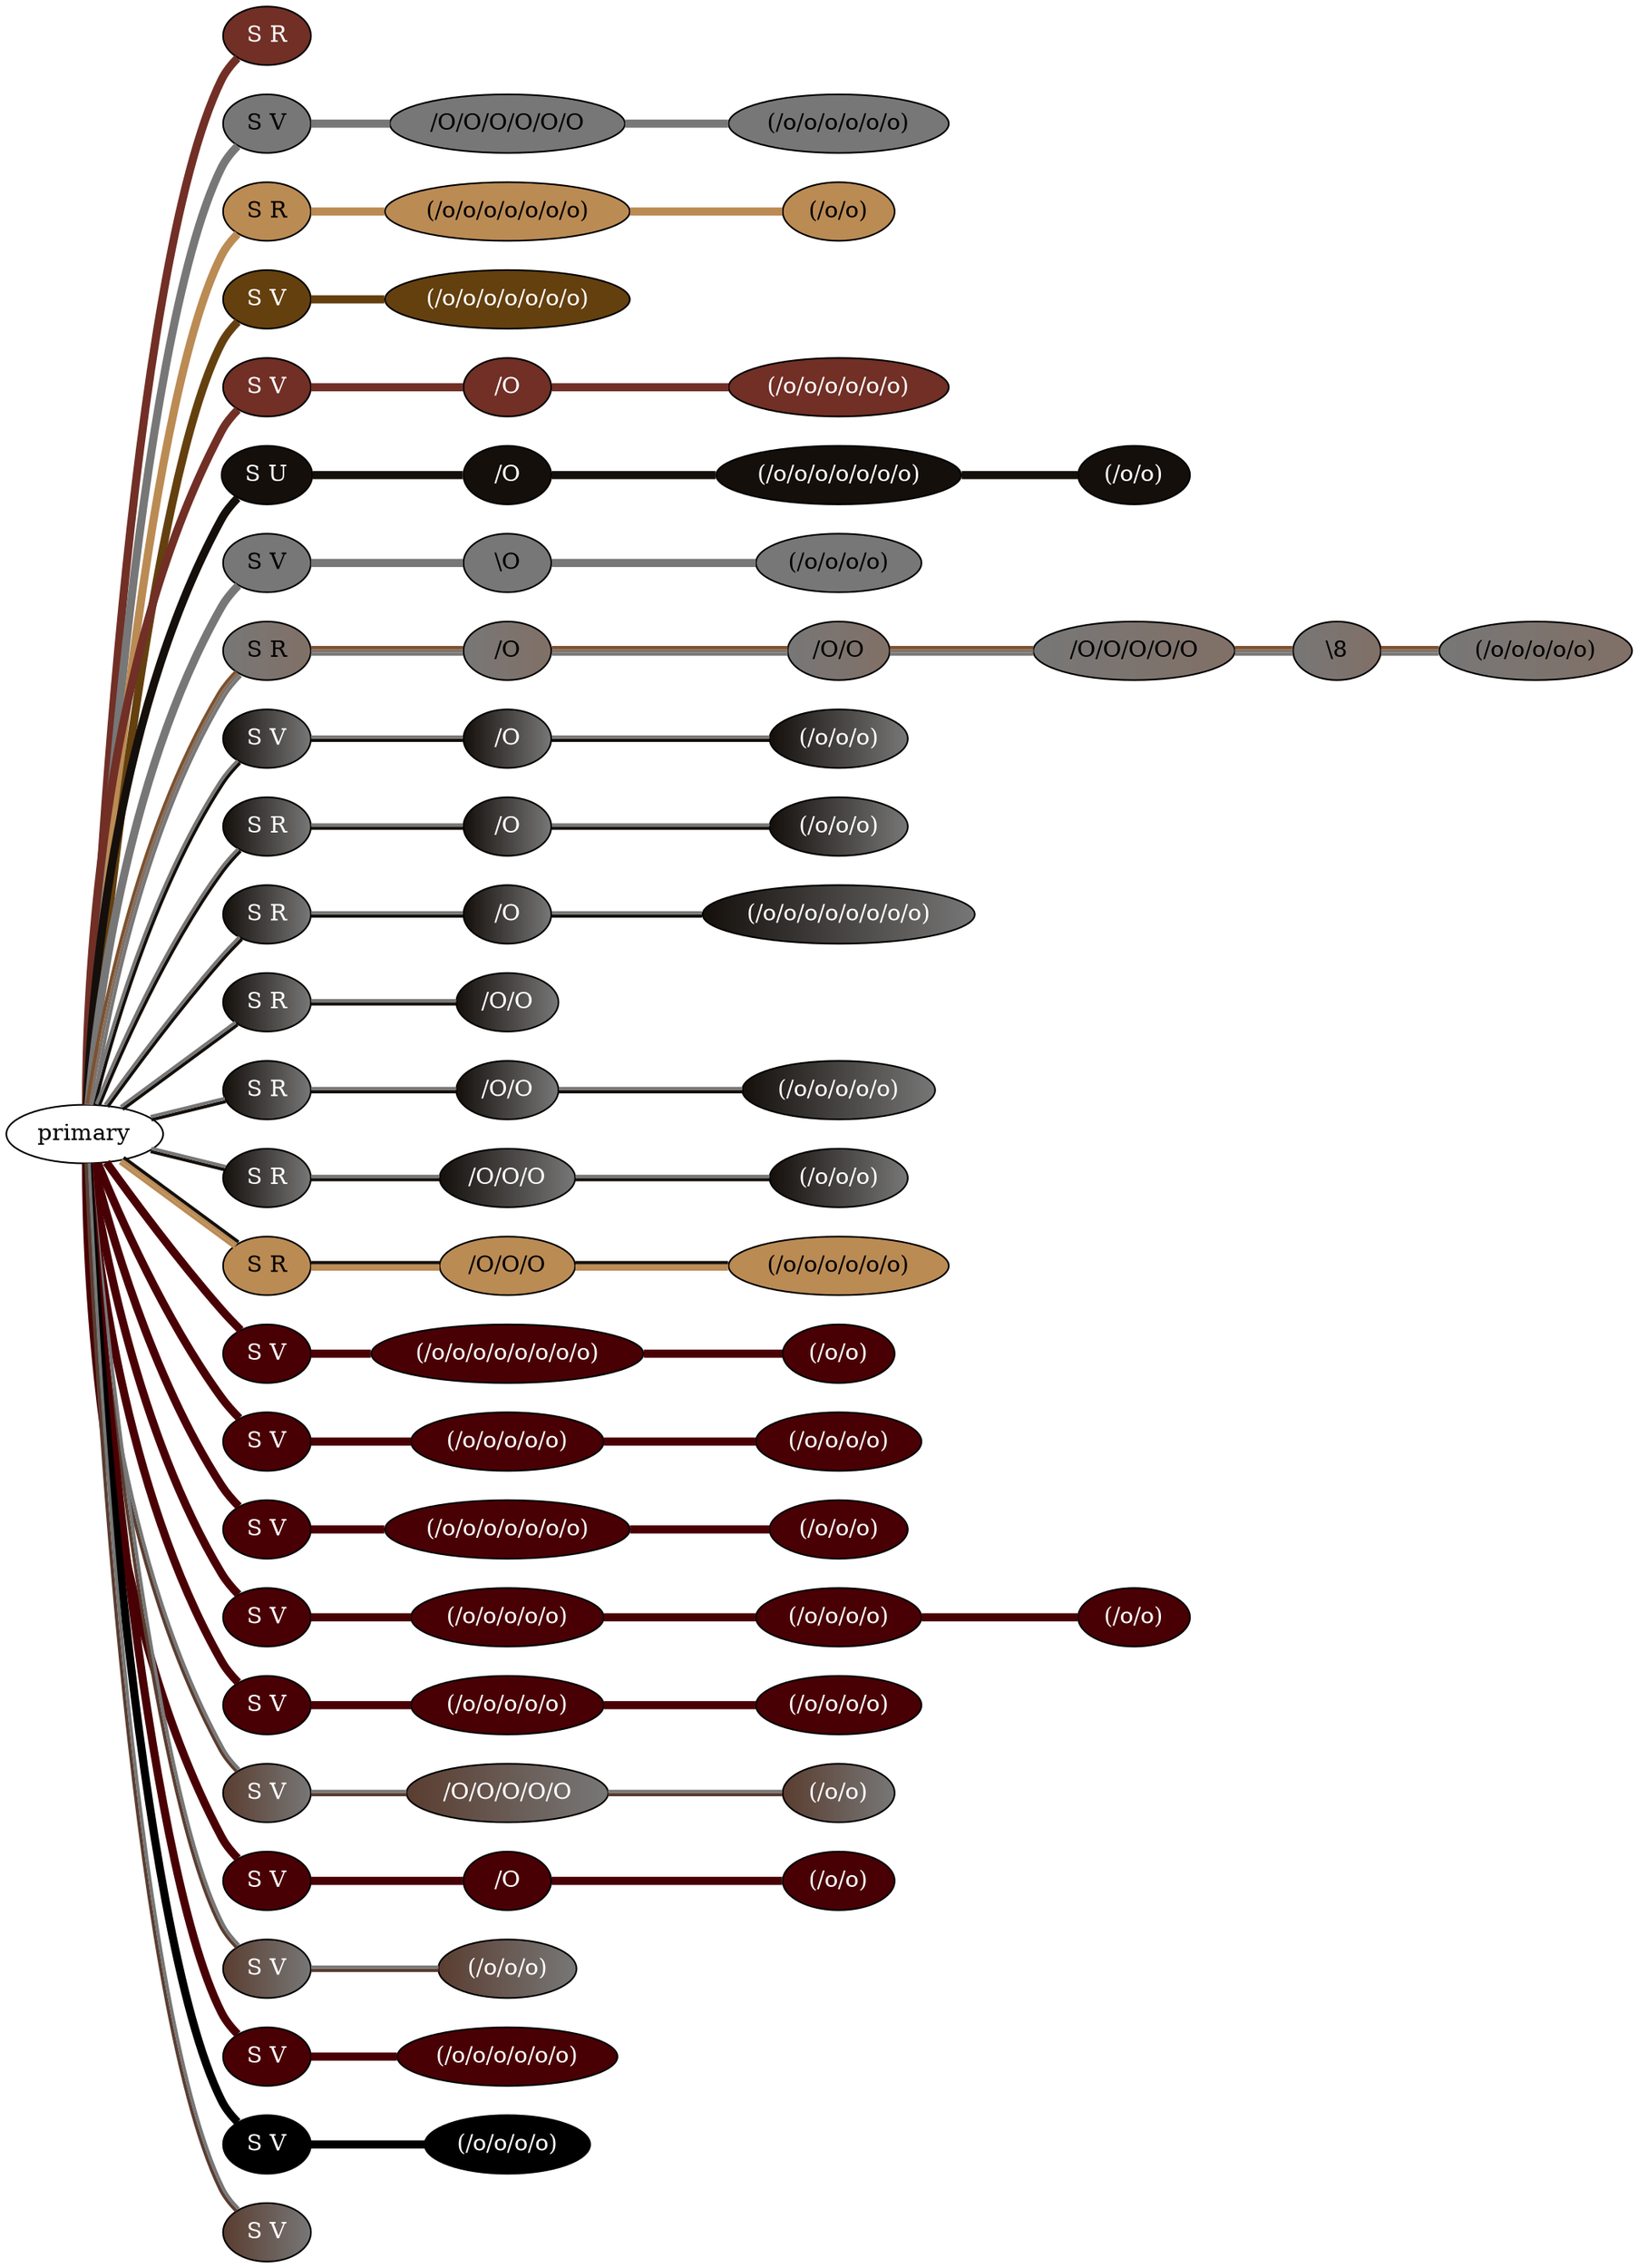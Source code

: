 graph {
 graph [rankdir=LR]
"1" [qtype="pendant_node", pendant_colors="#712F26", pendant_ply="S", pendant_attach="R", pendant_length="66.5", label="S R", style=filled, fillcolor="#712F26", fontcolor="#ffffff"]
"primary" -- "1" [qtype="pendant_link",penwidth=5,color="#712F26"]
"2" [qtype="pendant_node", pendant_colors="#777777", pendant_ply="S", pendant_attach="V", pendant_length="38.5", label="S V", style=filled, fillcolor="#777777", fontcolor="#000000"]
"primary" -- "2" [qtype="pendant_link",penwidth=5,color="#777777"]
"2:0" [qtype="knot_node", knot_value="6", knot_type="S", knot_position="12.5", knot_spin="S", label="/O/O/O/O/O/O", style=filled, fillcolor="#777777" , fontcolor="#000000"]
"2" -- "2:0" [qtype="knot_link",penwidth=5,color="#777777"]
"2:1" [qtype="knot_node", knot_value="6", knot_type="L", knot_position="27.5", knot_spin="S", label="(/o/o/o/o/o/o)", style=filled, fillcolor="#777777" , fontcolor="#000000"]
"2:0" -- "2:1" [qtype="knot_link",penwidth=5,color="#777777"]
"3" [qtype="pendant_node", pendant_colors="#BB8B54", pendant_ply="S", pendant_attach="R", pendant_length="22.5", label="S R", style=filled, fillcolor="#BB8B54", fontcolor="#000000"]
"primary" -- "3" [qtype="pendant_link",penwidth=5,color="#BB8B54"]
"3:0" [qtype="knot_node", knot_value="7", knot_type="L", knot_position="13.5", knot_spin="S", label="(/o/o/o/o/o/o/o)", style=filled, fillcolor="#BB8B54" , fontcolor="#000000"]
"3" -- "3:0" [qtype="knot_link",penwidth=5,color="#BB8B54"]
"3:1" [qtype="knot_node", knot_value="2", knot_type="L", knot_position="19.0", knot_spin="S", label="(/o/o)", style=filled, fillcolor="#BB8B54" , fontcolor="#000000"]
"3:0" -- "3:1" [qtype="knot_link",penwidth=5,color="#BB8B54"]
"4" [qtype="pendant_node", pendant_colors="#64400F", pendant_ply="S", pendant_attach="V", pendant_length="34.5", label="S V", style=filled, fillcolor="#64400F", fontcolor="#ffffff"]
"primary" -- "4" [qtype="pendant_link",penwidth=5,color="#64400F"]
"4:0" [qtype="knot_node", knot_value="7", knot_type="L", knot_position="14.5", knot_spin="S", label="(/o/o/o/o/o/o/o)", style=filled, fillcolor="#64400F" , fontcolor="#ffffff"]
"4" -- "4:0" [qtype="knot_link",penwidth=5,color="#64400F"]
"5" [qtype="pendant_node", pendant_colors="#712F26", pendant_ply="S", pendant_attach="V", pendant_length="47.0", label="S V", style=filled, fillcolor="#712F26", fontcolor="#ffffff"]
"primary" -- "5" [qtype="pendant_link",penwidth=5,color="#712F26"]
"5:0" [qtype="knot_node", knot_value="1", knot_type="S", knot_position="13.5", knot_spin="S", label="/O", style=filled, fillcolor="#712F26" , fontcolor="#ffffff"]
"5" -- "5:0" [qtype="knot_link",penwidth=5,color="#712F26"]
"5:1" [qtype="knot_node", knot_value="6", knot_type="L", knot_position="30.0", knot_spin="S", label="(/o/o/o/o/o/o)", style=filled, fillcolor="#712F26" , fontcolor="#ffffff"]
"5:0" -- "5:1" [qtype="knot_link",penwidth=5,color="#712F26"]
"6" [qtype="pendant_node", pendant_colors="#140F0B", pendant_ply="S", pendant_attach="U", pendant_length="40.5", label="S U", style=filled, fillcolor="#140F0B", fontcolor="#ffffff"]
"primary" -- "6" [qtype="pendant_link",penwidth=5,color="#140F0B"]
"6:0" [qtype="knot_node", knot_value="1", knot_type="S", knot_position="13.5", knot_spin="S", label="/O", style=filled, fillcolor="#140F0B" , fontcolor="#ffffff"]
"6" -- "6:0" [qtype="knot_link",penwidth=5,color="#140F0B"]
"6:1" [qtype="knot_node", knot_value="7", knot_type="L", knot_position="29.5", knot_spin="S", label="(/o/o/o/o/o/o/o)", style=filled, fillcolor="#140F0B" , fontcolor="#ffffff"]
"6:0" -- "6:1" [qtype="knot_link",penwidth=5,color="#140F0B"]
"6:2" [qtype="knot_node", knot_value="2", knot_type="L", knot_position="38.0", knot_spin="S", label="(/o/o)", style=filled, fillcolor="#140F0B" , fontcolor="#ffffff"]
"6:1" -- "6:2" [qtype="knot_link",penwidth=5,color="#140F0B"]
"7" [qtype="pendant_node", pendant_colors="#777777", pendant_ply="S", pendant_attach="V", pendant_length="45.5", label="S V", style=filled, fillcolor="#777777", fontcolor="#000000"]
"primary" -- "7" [qtype="pendant_link",penwidth=5,color="#777777"]
"7:0" [qtype="knot_node", knot_value="1", knot_type="S", knot_position="13.5", knot_spin="Z", label="\\O", style=filled, fillcolor="#777777" , fontcolor="#000000"]
"7" -- "7:0" [qtype="knot_link",penwidth=5,color="#777777"]
"7:1" [qtype="knot_node", knot_value="4", knot_type="L", knot_position="29.0", knot_spin="S", label="(/o/o/o/o)", style=filled, fillcolor="#777777" , fontcolor="#000000"]
"7:0" -- "7:1" [qtype="knot_link",penwidth=5,color="#777777"]
"8" [qtype="pendant_node", pendant_colors="#777777:#817066:#7D512D", pendant_ply="S", pendant_attach="R", pendant_length="69.0", label="S R", style=filled, fillcolor="#777777:#817066:#7D512D", fontcolor="#000000"]
"primary" -- "8" [qtype="pendant_link",penwidth=2,color="#777777:#817066:#7D512D"]
"8:0" [qtype="knot_node", knot_value="1", knot_type="S", knot_position="22.5", knot_spin="S", label="/O", style=filled, fillcolor="#777777:#817066:#7D512D" , fontcolor="#000000"]
"8" -- "8:0" [qtype="knot_link",penwidth=2,color="#777777:#817066:#7D512D"]
"8:1" [qtype="knot_node", knot_value="2", knot_type="S", knot_position="33.5", knot_spin="S", label="/O/O", style=filled, fillcolor="#777777:#817066:#7D512D" , fontcolor="#000000"]
"8:0" -- "8:1" [qtype="knot_link",penwidth=2,color="#777777:#817066:#7D512D"]
"8:2" [qtype="knot_node", knot_value="5", knot_type="S", knot_position="43.5", knot_spin="S", label="/O/O/O/O/O", style=filled, fillcolor="#777777:#817066:#7D512D" , fontcolor="#000000"]
"8:1" -- "8:2" [qtype="knot_link",penwidth=2,color="#777777:#817066:#7D512D"]
"8:3" [qtype="knot_node", knot_value="1", knot_type="E", knot_position="51.5", knot_spin="Z", label="\\8", style=filled, fillcolor="#777777:#817066:#7D512D" , fontcolor="#000000"]
"8:2" -- "8:3" [qtype="knot_link",penwidth=2,color="#777777:#817066:#7D512D"]
"8:4" [qtype="knot_node", knot_value="5", knot_type="L", knot_position="58.5", knot_spin="S", label="(/o/o/o/o/o)", style=filled, fillcolor="#777777:#817066:#7D512D" , fontcolor="#000000"]
"8:3" -- "8:4" [qtype="knot_link",penwidth=2,color="#777777:#817066:#7D512D"]
"9" [qtype="pendant_node", pendant_colors="#140F0B:#777777", pendant_ply="S", pendant_attach="V", pendant_length="25.0", label="S V", style=filled, fillcolor="#140F0B:#777777", fontcolor="#ffffff"]
"primary" -- "9" [qtype="pendant_link",penwidth=2,color="#140F0B:#777777"]
"9:0" [qtype="knot_node", knot_value="1", knot_type="S", knot_position="13.0", knot_spin="S", label="/O", style=filled, fillcolor="#140F0B:#777777" , fontcolor="#ffffff"]
"9" -- "9:0" [qtype="knot_link",penwidth=2,color="#140F0B:#777777"]
"9:1" [qtype="knot_node", knot_value="3", knot_type="L", knot_position="22.0", knot_spin="S", label="(/o/o/o)", style=filled, fillcolor="#140F0B:#777777" , fontcolor="#ffffff"]
"9:0" -- "9:1" [qtype="knot_link",penwidth=2,color="#140F0B:#777777"]
"10" [qtype="pendant_node", pendant_colors="#140F0B:#777777", pendant_ply="S", pendant_attach="R", pendant_length="41.5", label="S R", style=filled, fillcolor="#140F0B:#777777", fontcolor="#ffffff"]
"primary" -- "10" [qtype="pendant_link",penwidth=2,color="#140F0B:#777777"]
"10:0" [qtype="knot_node", knot_value="1", knot_type="S", knot_position="13.5", knot_spin="S", label="/O", style=filled, fillcolor="#140F0B:#777777" , fontcolor="#ffffff"]
"10" -- "10:0" [qtype="knot_link",penwidth=2,color="#140F0B:#777777"]
"10:1" [qtype="knot_node", knot_value="3", knot_type="L", knot_position="23.5", knot_spin="S", label="(/o/o/o)", style=filled, fillcolor="#140F0B:#777777" , fontcolor="#ffffff"]
"10:0" -- "10:1" [qtype="knot_link",penwidth=2,color="#140F0B:#777777"]
"11" [qtype="pendant_node", pendant_colors="#140F0B:#777777", pendant_ply="S", pendant_attach="R", pendant_length="33.0", label="S R", style=filled, fillcolor="#140F0B:#777777", fontcolor="#ffffff"]
"primary" -- "11" [qtype="pendant_link",penwidth=2,color="#140F0B:#777777"]
"11:0" [qtype="knot_node", knot_value="1", knot_type="S", knot_position="12.5", knot_spin="S", label="/O", style=filled, fillcolor="#140F0B:#777777" , fontcolor="#ffffff"]
"11" -- "11:0" [qtype="knot_link",penwidth=2,color="#140F0B:#777777"]
"11:1" [qtype="knot_node", knot_value="8", knot_type="L", knot_position="22.0", knot_spin="S", label="(/o/o/o/o/o/o/o/o)", style=filled, fillcolor="#140F0B:#777777" , fontcolor="#ffffff"]
"11:0" -- "11:1" [qtype="knot_link",penwidth=2,color="#140F0B:#777777"]
"12" [qtype="pendant_node", pendant_colors="#140F0B:#777777", pendant_ply="S", pendant_attach="R", pendant_length="44.0", label="S R", style=filled, fillcolor="#140F0B:#777777", fontcolor="#ffffff"]
"primary" -- "12" [qtype="pendant_link",penwidth=2,color="#140F0B:#777777"]
"12:0" [qtype="knot_node", knot_value="2", knot_type="S", knot_position="12.0", knot_spin="S", label="/O/O", style=filled, fillcolor="#140F0B:#777777" , fontcolor="#ffffff"]
"12" -- "12:0" [qtype="knot_link",penwidth=2,color="#140F0B:#777777"]
"13" [qtype="pendant_node", pendant_colors="#140F0B:#777777", pendant_ply="S", pendant_attach="R", pendant_length="34.0", label="S R", style=filled, fillcolor="#140F0B:#777777", fontcolor="#ffffff"]
"primary" -- "13" [qtype="pendant_link",penwidth=2,color="#140F0B:#777777"]
"13:0" [qtype="knot_node", knot_value="2", knot_type="S", knot_position="15.0", knot_spin="S", label="/O/O", style=filled, fillcolor="#140F0B:#777777" , fontcolor="#ffffff"]
"13" -- "13:0" [qtype="knot_link",penwidth=2,color="#140F0B:#777777"]
"13:1" [qtype="knot_node", knot_value="5", knot_type="L", knot_position="24.0", knot_spin="S", label="(/o/o/o/o/o)", style=filled, fillcolor="#140F0B:#777777" , fontcolor="#ffffff"]
"13:0" -- "13:1" [qtype="knot_link",penwidth=2,color="#140F0B:#777777"]
"14" [qtype="pendant_node", pendant_colors="#140F0B:#777777", pendant_ply="S", pendant_attach="R", pendant_length="46.0", label="S R", style=filled, fillcolor="#140F0B:#777777", fontcolor="#ffffff"]
"primary" -- "14" [qtype="pendant_link",penwidth=2,color="#140F0B:#777777"]
"14:0" [qtype="knot_node", knot_value="3", knot_type="S", knot_position="18.0", knot_spin="S", label="/O/O/O", style=filled, fillcolor="#140F0B:#777777" , fontcolor="#ffffff"]
"14" -- "14:0" [qtype="knot_link",penwidth=2,color="#140F0B:#777777"]
"14:1" [qtype="knot_node", knot_value="3", knot_type="L", knot_position="29.0", knot_spin="S", label="(/o/o/o)", style=filled, fillcolor="#140F0B:#777777" , fontcolor="#ffffff"]
"14:0" -- "14:1" [qtype="knot_link",penwidth=2,color="#140F0B:#777777"]
"15" [qtype="pendant_node", pendant_colors="#BB8B54:#BB8B54:#140F0B", pendant_ply="S", pendant_attach="R", pendant_length="35.5", label="S R", style=filled, fillcolor="#BB8B54:#BB8B54:#140F0B", fontcolor="#000000"]
"primary" -- "15" [qtype="pendant_link",penwidth=2,color="#BB8B54:#BB8B54:#140F0B"]
"15:0" [qtype="knot_node", knot_value="3", knot_type="S", knot_position="17.0", knot_spin="S", label="/O/O/O", style=filled, fillcolor="#BB8B54:#BB8B54:#140F0B" , fontcolor="#000000"]
"15" -- "15:0" [qtype="knot_link",penwidth=2,color="#BB8B54:#BB8B54:#140F0B"]
"15:1" [qtype="knot_node", knot_value="6", knot_type="L", knot_position="26.0", knot_spin="S", label="(/o/o/o/o/o/o)", style=filled, fillcolor="#BB8B54:#BB8B54:#140F0B" , fontcolor="#000000"]
"15:0" -- "15:1" [qtype="knot_link",penwidth=2,color="#BB8B54:#BB8B54:#140F0B"]
"16" [qtype="pendant_node", pendant_colors="#490005", pendant_ply="S", pendant_attach="V", pendant_length="32.5", label="S V", style=filled, fillcolor="#490005", fontcolor="#ffffff"]
"primary" -- "16" [qtype="pendant_link",penwidth=5,color="#490005"]
"16:0" [qtype="knot_node", knot_value="8", knot_type="L", knot_position="12.5", knot_spin="S", label="(/o/o/o/o/o/o/o/o)", style=filled, fillcolor="#490005" , fontcolor="#ffffff"]
"16" -- "16:0" [qtype="knot_link",penwidth=5,color="#490005"]
"16:1" [qtype="knot_node", knot_value="2", knot_type="L", knot_position="22.5", knot_spin="S", label="(/o/o)", style=filled, fillcolor="#490005" , fontcolor="#ffffff"]
"16:0" -- "16:1" [qtype="knot_link",penwidth=5,color="#490005"]
"17" [qtype="pendant_node", pendant_colors="#490005", pendant_ply="S", pendant_attach="V", pendant_length="31.0", label="S V", style=filled, fillcolor="#490005", fontcolor="#ffffff"]
"primary" -- "17" [qtype="pendant_link",penwidth=5,color="#490005"]
"17:0" [qtype="knot_node", knot_value="5", knot_type="L", knot_position="16.5", knot_spin="S", label="(/o/o/o/o/o)", style=filled, fillcolor="#490005" , fontcolor="#ffffff"]
"17" -- "17:0" [qtype="knot_link",penwidth=5,color="#490005"]
"17:1" [qtype="knot_node", knot_value="4", knot_type="L", knot_position="23.5", knot_spin="S", label="(/o/o/o/o)", style=filled, fillcolor="#490005" , fontcolor="#ffffff"]
"17:0" -- "17:1" [qtype="knot_link",penwidth=5,color="#490005"]
"18" [qtype="pendant_node", pendant_colors="#490005", pendant_ply="S", pendant_attach="V", pendant_length="34.0", label="S V", style=filled, fillcolor="#490005", fontcolor="#ffffff"]
"primary" -- "18" [qtype="pendant_link",penwidth=5,color="#490005"]
"18:0" [qtype="knot_node", knot_value="7", knot_type="L", knot_position="14.0", knot_spin="S", label="(/o/o/o/o/o/o/o)", style=filled, fillcolor="#490005" , fontcolor="#ffffff"]
"18" -- "18:0" [qtype="knot_link",penwidth=5,color="#490005"]
"18:1" [qtype="knot_node", knot_value="3", knot_type="L", knot_position="22.0", knot_spin="S", label="(/o/o/o)", style=filled, fillcolor="#490005" , fontcolor="#ffffff"]
"18:0" -- "18:1" [qtype="knot_link",penwidth=5,color="#490005"]
"19" [qtype="pendant_node", pendant_colors="#490005", pendant_ply="S", pendant_attach="V", pendant_length="22.0", label="S V", style=filled, fillcolor="#490005", fontcolor="#ffffff"]
"primary" -- "19" [qtype="pendant_link",penwidth=5,color="#490005"]
"19:0" [qtype="knot_node", knot_value="5", knot_type="L", knot_position="12.0", knot_spin="S", label="(/o/o/o/o/o)", style=filled, fillcolor="#490005" , fontcolor="#ffffff"]
"19" -- "19:0" [qtype="knot_link",penwidth=5,color="#490005"]
"19:1" [qtype="knot_node", knot_value="4", knot_type="L", knot_position="17.5", knot_spin="S", label="(/o/o/o/o)", style=filled, fillcolor="#490005" , fontcolor="#ffffff"]
"19:0" -- "19:1" [qtype="knot_link",penwidth=5,color="#490005"]
"19:2" [qtype="knot_node", knot_value="2", knot_type="L", knot_position="20.0", knot_spin="S", label="(/o/o)", style=filled, fillcolor="#490005" , fontcolor="#ffffff"]
"19:1" -- "19:2" [qtype="knot_link",penwidth=5,color="#490005"]
"20" [qtype="pendant_node", pendant_colors="#490005", pendant_ply="S", pendant_attach="V", pendant_length="23.0", label="S V", style=filled, fillcolor="#490005", fontcolor="#ffffff"]
"primary" -- "20" [qtype="pendant_link",penwidth=5,color="#490005"]
"20:0" [qtype="knot_node", knot_value="5", knot_type="L", knot_position="11.0", knot_spin="S", label="(/o/o/o/o/o)", style=filled, fillcolor="#490005" , fontcolor="#ffffff"]
"20" -- "20:0" [qtype="knot_link",penwidth=5,color="#490005"]
"20:1" [qtype="knot_node", knot_value="4", knot_type="L", knot_position="17.5", knot_spin="S", label="(/o/o/o/o)", style=filled, fillcolor="#490005" , fontcolor="#ffffff"]
"20:0" -- "20:1" [qtype="knot_link",penwidth=5,color="#490005"]
"21" [qtype="pendant_node", pendant_colors="#5A3D30:#777777", pendant_ply="S", pendant_attach="V", pendant_length="48.0", label="S V", style=filled, fillcolor="#5A3D30:#777777", fontcolor="#ffffff"]
"primary" -- "21" [qtype="pendant_link",penwidth=2,color="#5A3D30:#777777"]
"21:0" [qtype="knot_node", knot_value="5", knot_type="S", knot_position="16.0", knot_spin="S", label="/O/O/O/O/O", style=filled, fillcolor="#5A3D30:#777777" , fontcolor="#ffffff"]
"21" -- "21:0" [qtype="knot_link",penwidth=2,color="#5A3D30:#777777"]
"21:1" [qtype="knot_node", knot_value="2", knot_type="L", knot_position="33.5", knot_spin="S", label="(/o/o)", style=filled, fillcolor="#5A3D30:#777777" , fontcolor="#ffffff"]
"21:0" -- "21:1" [qtype="knot_link",penwidth=2,color="#5A3D30:#777777"]
"22" [qtype="pendant_node", pendant_colors="#490005", pendant_ply="S", pendant_attach="V", pendant_length="26.0", label="S V", style=filled, fillcolor="#490005", fontcolor="#ffffff"]
"primary" -- "22" [qtype="pendant_link",penwidth=5,color="#490005"]
"22:0" [qtype="knot_node", knot_value="1", knot_type="S", knot_position="11.0", knot_spin="S", label="/O", style=filled, fillcolor="#490005" , fontcolor="#ffffff"]
"22" -- "22:0" [qtype="knot_link",penwidth=5,color="#490005"]
"22:1" [qtype="knot_node", knot_value="2", knot_type="L", knot_position="18.0", knot_spin="S", label="(/o/o)", style=filled, fillcolor="#490005" , fontcolor="#ffffff"]
"22:0" -- "22:1" [qtype="knot_link",penwidth=5,color="#490005"]
"23" [qtype="pendant_node", pendant_colors="#5A3D30:#777777", pendant_ply="S", pendant_attach="V", pendant_length="66.0", label="S V", style=filled, fillcolor="#5A3D30:#777777", fontcolor="#ffffff"]
"primary" -- "23" [qtype="pendant_link",penwidth=2,color="#5A3D30:#777777"]
"23:0" [qtype="knot_node", knot_value="3", knot_type="L", knot_position="14.5", knot_spin="S", label="(/o/o/o)", style=filled, fillcolor="#5A3D30:#777777" , fontcolor="#ffffff"]
"23" -- "23:0" [qtype="knot_link",penwidth=2,color="#5A3D30:#777777"]
"24" [qtype="pendant_node", pendant_colors="#490005", pendant_ply="S", pendant_attach="V", pendant_length="55.0", label="S V", style=filled, fillcolor="#490005", fontcolor="#ffffff"]
"primary" -- "24" [qtype="pendant_link",penwidth=5,color="#490005"]
"24:0" [qtype="knot_node", knot_value="6", knot_type="L", knot_position="15.0", knot_spin="S", label="(/o/o/o/o/o/o)", style=filled, fillcolor="#490005" , fontcolor="#ffffff"]
"24" -- "24:0" [qtype="knot_link",penwidth=5,color="#490005"]
"25" [qtype="pendant_node", pendant_colors="#000000", pendant_ply="S", pendant_attach="V", pendant_length="49.5", label="S V", style=filled, fillcolor="#000000", fontcolor="#ffffff"]
"primary" -- "25" [qtype="pendant_link",penwidth=5,color="#000000"]
"25:0" [qtype="knot_node", knot_value="4", knot_type="L", knot_position="14.5", knot_spin="S", label="(/o/o/o/o)", style=filled, fillcolor="#000000" , fontcolor="#ffffff"]
"25" -- "25:0" [qtype="knot_link",penwidth=5,color="#000000"]
"26" [qtype="pendant_node", pendant_colors="#5A3D30:#777777", pendant_ply="S", pendant_attach="V", pendant_length="57.5", label="S V", style=filled, fillcolor="#5A3D30:#777777", fontcolor="#ffffff"]
"primary" -- "26" [qtype="pendant_link",penwidth=2,color="#5A3D30:#777777"]
}
